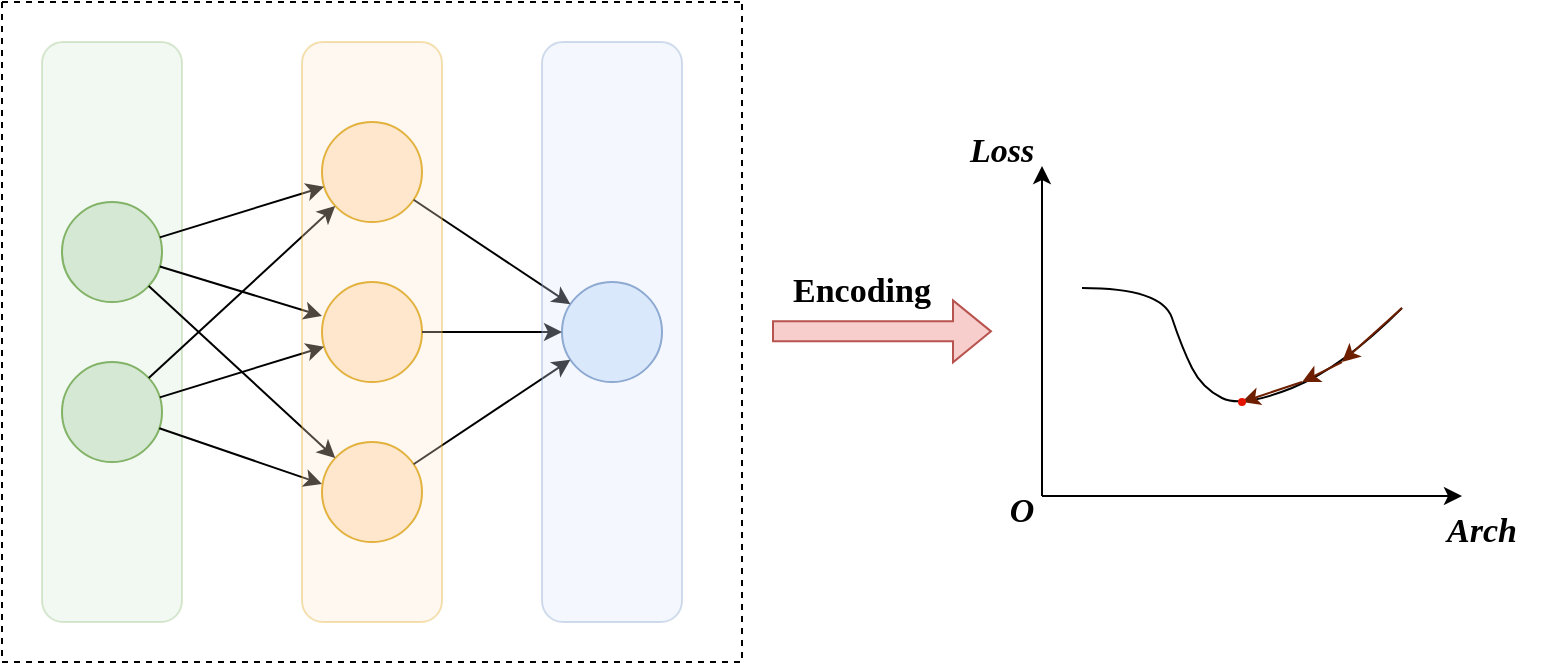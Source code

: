 <mxfile version="21.1.2" type="device">
  <diagram name="第 1 页" id="WsiqATSb1kirdKEldgVu">
    <mxGraphModel dx="1048" dy="534" grid="1" gridSize="10" guides="1" tooltips="1" connect="1" arrows="1" fold="1" page="1" pageScale="1" pageWidth="827" pageHeight="1169" math="0" shadow="0">
      <root>
        <mxCell id="0" />
        <mxCell id="1" parent="0" />
        <mxCell id="kbNhrQfF1LIQsbwewR5I-1" value="" style="rounded=1;whiteSpace=wrap;html=1;fillColor=#d5e8d4;strokeColor=#82b366;opacity=30;" vertex="1" parent="1">
          <mxGeometry x="60" y="240" width="70" height="290" as="geometry" />
        </mxCell>
        <mxCell id="2zHlEXlCVPVZox8Q4IcL-1" value="" style="ellipse;whiteSpace=wrap;html=1;aspect=fixed;fillColor=#d5e8d4;strokeColor=#82b366;" parent="1" vertex="1">
          <mxGeometry x="70" y="320" width="50" height="50" as="geometry" />
        </mxCell>
        <mxCell id="2zHlEXlCVPVZox8Q4IcL-2" value="" style="ellipse;whiteSpace=wrap;html=1;aspect=fixed;fillColor=#d5e8d4;strokeColor=#82b366;" parent="1" vertex="1">
          <mxGeometry x="70" y="400" width="50" height="50" as="geometry" />
        </mxCell>
        <mxCell id="2zHlEXlCVPVZox8Q4IcL-5" value="" style="ellipse;whiteSpace=wrap;html=1;aspect=fixed;fillColor=#ffe6cc;strokeColor=#d79b00;" parent="1" vertex="1">
          <mxGeometry x="200" y="360" width="50" height="50" as="geometry" />
        </mxCell>
        <mxCell id="2zHlEXlCVPVZox8Q4IcL-6" value="" style="ellipse;whiteSpace=wrap;html=1;aspect=fixed;fillColor=#ffe6cc;strokeColor=#d79b00;" parent="1" vertex="1">
          <mxGeometry x="200" y="440" width="50" height="50" as="geometry" />
        </mxCell>
        <mxCell id="2zHlEXlCVPVZox8Q4IcL-8" value="" style="ellipse;whiteSpace=wrap;html=1;aspect=fixed;fillColor=#ffe6cc;strokeColor=#d79b00;" parent="1" vertex="1">
          <mxGeometry x="200" y="280" width="50" height="50" as="geometry" />
        </mxCell>
        <mxCell id="2zHlEXlCVPVZox8Q4IcL-9" value="" style="ellipse;whiteSpace=wrap;html=1;aspect=fixed;fillColor=#dae8fc;strokeColor=#6c8ebf;" parent="1" vertex="1">
          <mxGeometry x="320" y="360" width="50" height="50" as="geometry" />
        </mxCell>
        <mxCell id="2zHlEXlCVPVZox8Q4IcL-11" value="" style="endArrow=classic;html=1;rounded=0;" parent="1" source="2zHlEXlCVPVZox8Q4IcL-1" target="2zHlEXlCVPVZox8Q4IcL-8" edge="1">
          <mxGeometry width="50" height="50" relative="1" as="geometry">
            <mxPoint x="390" y="480" as="sourcePoint" />
            <mxPoint x="440" y="430" as="targetPoint" />
          </mxGeometry>
        </mxCell>
        <mxCell id="2zHlEXlCVPVZox8Q4IcL-12" value="" style="endArrow=classic;html=1;rounded=0;entryX=0;entryY=0.34;entryDx=0;entryDy=0;entryPerimeter=0;" parent="1" source="2zHlEXlCVPVZox8Q4IcL-1" target="2zHlEXlCVPVZox8Q4IcL-5" edge="1">
          <mxGeometry width="50" height="50" relative="1" as="geometry">
            <mxPoint x="390" y="480" as="sourcePoint" />
            <mxPoint x="440" y="430" as="targetPoint" />
          </mxGeometry>
        </mxCell>
        <mxCell id="2zHlEXlCVPVZox8Q4IcL-14" value="" style="endArrow=classic;html=1;rounded=0;" parent="1" edge="1" target="2zHlEXlCVPVZox8Q4IcL-5" source="2zHlEXlCVPVZox8Q4IcL-2">
          <mxGeometry width="50" height="50" relative="1" as="geometry">
            <mxPoint x="160" y="420" as="sourcePoint" />
            <mxPoint x="204" y="400" as="targetPoint" />
          </mxGeometry>
        </mxCell>
        <mxCell id="2zHlEXlCVPVZox8Q4IcL-15" value="" style="endArrow=classic;html=1;rounded=0;entryX=0;entryY=0.34;entryDx=0;entryDy=0;entryPerimeter=0;" parent="1" source="2zHlEXlCVPVZox8Q4IcL-2" edge="1">
          <mxGeometry width="50" height="50" relative="1" as="geometry">
            <mxPoint x="157" y="440" as="sourcePoint" />
            <mxPoint x="200" y="461" as="targetPoint" />
          </mxGeometry>
        </mxCell>
        <mxCell id="2zHlEXlCVPVZox8Q4IcL-16" value="" style="endArrow=classic;html=1;rounded=0;" parent="1" source="2zHlEXlCVPVZox8Q4IcL-1" target="2zHlEXlCVPVZox8Q4IcL-6" edge="1">
          <mxGeometry width="50" height="50" relative="1" as="geometry">
            <mxPoint x="160" y="380" as="sourcePoint" />
            <mxPoint x="440" y="430" as="targetPoint" />
          </mxGeometry>
        </mxCell>
        <mxCell id="2zHlEXlCVPVZox8Q4IcL-17" value="" style="endArrow=classic;html=1;rounded=0;" parent="1" source="2zHlEXlCVPVZox8Q4IcL-2" target="2zHlEXlCVPVZox8Q4IcL-8" edge="1">
          <mxGeometry width="50" height="50" relative="1" as="geometry">
            <mxPoint x="390" y="480" as="sourcePoint" />
            <mxPoint x="440" y="430" as="targetPoint" />
          </mxGeometry>
        </mxCell>
        <mxCell id="2zHlEXlCVPVZox8Q4IcL-18" value="" style="endArrow=classic;html=1;rounded=0;" parent="1" source="2zHlEXlCVPVZox8Q4IcL-8" target="2zHlEXlCVPVZox8Q4IcL-9" edge="1">
          <mxGeometry width="50" height="50" relative="1" as="geometry">
            <mxPoint x="390" y="480" as="sourcePoint" />
            <mxPoint x="440" y="430" as="targetPoint" />
          </mxGeometry>
        </mxCell>
        <mxCell id="2zHlEXlCVPVZox8Q4IcL-19" value="" style="endArrow=classic;html=1;rounded=0;" parent="1" source="2zHlEXlCVPVZox8Q4IcL-6" target="2zHlEXlCVPVZox8Q4IcL-9" edge="1">
          <mxGeometry width="50" height="50" relative="1" as="geometry">
            <mxPoint x="240" y="460" as="sourcePoint" />
            <mxPoint x="290" y="410" as="targetPoint" />
          </mxGeometry>
        </mxCell>
        <mxCell id="2zHlEXlCVPVZox8Q4IcL-20" value="" style="endArrow=classic;html=1;rounded=0;exitX=1;exitY=0.5;exitDx=0;exitDy=0;entryX=0;entryY=0.5;entryDx=0;entryDy=0;" parent="1" source="2zHlEXlCVPVZox8Q4IcL-5" target="2zHlEXlCVPVZox8Q4IcL-9" edge="1">
          <mxGeometry width="50" height="50" relative="1" as="geometry">
            <mxPoint x="390" y="480" as="sourcePoint" />
            <mxPoint x="440" y="430" as="targetPoint" />
          </mxGeometry>
        </mxCell>
        <mxCell id="kbNhrQfF1LIQsbwewR5I-2" value="" style="rounded=1;whiteSpace=wrap;html=1;fillColor=#ffe6cc;strokeColor=#d79b00;opacity=30;" vertex="1" parent="1">
          <mxGeometry x="190" y="240" width="70" height="290" as="geometry" />
        </mxCell>
        <mxCell id="kbNhrQfF1LIQsbwewR5I-3" value="" style="rounded=1;whiteSpace=wrap;html=1;fillColor=#dae8fc;strokeColor=#6c8ebf;opacity=30;" vertex="1" parent="1">
          <mxGeometry x="310" y="240" width="70" height="290" as="geometry" />
        </mxCell>
        <mxCell id="kbNhrQfF1LIQsbwewR5I-5" value="" style="swimlane;startSize=0;dashed=1;" vertex="1" parent="1">
          <mxGeometry x="40" y="220" width="370" height="330" as="geometry" />
        </mxCell>
        <mxCell id="kbNhrQfF1LIQsbwewR5I-6" value="" style="endArrow=classic;html=1;rounded=0;" edge="1" parent="1">
          <mxGeometry width="50" height="50" relative="1" as="geometry">
            <mxPoint x="560" y="467" as="sourcePoint" />
            <mxPoint x="560" y="302" as="targetPoint" />
          </mxGeometry>
        </mxCell>
        <mxCell id="kbNhrQfF1LIQsbwewR5I-7" value="" style="endArrow=classic;html=1;rounded=0;" edge="1" parent="1">
          <mxGeometry width="50" height="50" relative="1" as="geometry">
            <mxPoint x="560" y="467" as="sourcePoint" />
            <mxPoint x="770" y="467" as="targetPoint" />
          </mxGeometry>
        </mxCell>
        <mxCell id="kbNhrQfF1LIQsbwewR5I-8" value="" style="curved=1;endArrow=none;html=1;rounded=0;endFill=0;" edge="1" parent="1">
          <mxGeometry width="50" height="50" relative="1" as="geometry">
            <mxPoint x="580" y="363" as="sourcePoint" />
            <mxPoint x="740" y="373" as="targetPoint" />
            <Array as="points">
              <mxPoint x="620" y="363" />
              <mxPoint x="630" y="393" />
              <mxPoint x="640" y="413" />
              <mxPoint x="660" y="423" />
              <mxPoint x="710" y="403" />
            </Array>
          </mxGeometry>
        </mxCell>
        <mxCell id="kbNhrQfF1LIQsbwewR5I-9" value="&lt;font size=&quot;1&quot; face=&quot;Times New Roman&quot;&gt;&lt;b&gt;&lt;i style=&quot;font-size: 17px;&quot;&gt;O&lt;/i&gt;&lt;/b&gt;&lt;/font&gt;" style="text;html=1;strokeColor=none;fillColor=none;align=center;verticalAlign=middle;whiteSpace=wrap;rounded=0;" vertex="1" parent="1">
          <mxGeometry x="520" y="460" width="60" height="30" as="geometry" />
        </mxCell>
        <mxCell id="kbNhrQfF1LIQsbwewR5I-10" value="" style="shape=flexArrow;endArrow=classic;html=1;rounded=0;fillColor=#f8cecc;strokeColor=#b85450;" edge="1" parent="1">
          <mxGeometry width="50" height="50" relative="1" as="geometry">
            <mxPoint x="425" y="384.68" as="sourcePoint" />
            <mxPoint x="535" y="384.68" as="targetPoint" />
          </mxGeometry>
        </mxCell>
        <mxCell id="kbNhrQfF1LIQsbwewR5I-11" value="" style="endArrow=classic;html=1;rounded=0;fillColor=#a0522d;strokeColor=#6D1F00;" edge="1" parent="1">
          <mxGeometry width="50" height="50" relative="1" as="geometry">
            <mxPoint x="740" y="373" as="sourcePoint" />
            <mxPoint x="710" y="400" as="targetPoint" />
          </mxGeometry>
        </mxCell>
        <mxCell id="kbNhrQfF1LIQsbwewR5I-12" value="" style="endArrow=classic;html=1;rounded=0;fillColor=#a0522d;strokeColor=#6D1F00;" edge="1" parent="1">
          <mxGeometry width="50" height="50" relative="1" as="geometry">
            <mxPoint x="710" y="400" as="sourcePoint" />
            <mxPoint x="690" y="410" as="targetPoint" />
          </mxGeometry>
        </mxCell>
        <mxCell id="kbNhrQfF1LIQsbwewR5I-13" value="" style="endArrow=classic;html=1;rounded=0;fillColor=#a0522d;strokeColor=#6D1F00;entryX=0.5;entryY=0.5;entryDx=0;entryDy=0;entryPerimeter=0;" edge="1" parent="1" target="kbNhrQfF1LIQsbwewR5I-14">
          <mxGeometry width="50" height="50" relative="1" as="geometry">
            <mxPoint x="690" y="410" as="sourcePoint" />
            <mxPoint x="658" y="430" as="targetPoint" />
          </mxGeometry>
        </mxCell>
        <mxCell id="kbNhrQfF1LIQsbwewR5I-14" value="" style="ellipse;whiteSpace=wrap;html=1;aspect=fixed;fillColor=#e51400;fontColor=#ffffff;strokeColor=none;flipV=1;" vertex="1" parent="1">
          <mxGeometry x="658" y="418" width="4" height="4" as="geometry" />
        </mxCell>
        <mxCell id="kbNhrQfF1LIQsbwewR5I-17" value="&lt;font size=&quot;1&quot; face=&quot;Times New Roman&quot;&gt;&lt;b&gt;&lt;i style=&quot;font-size: 17px;&quot;&gt;Loss&lt;/i&gt;&lt;/b&gt;&lt;/font&gt;" style="text;html=1;strokeColor=none;fillColor=none;align=center;verticalAlign=middle;whiteSpace=wrap;rounded=0;" vertex="1" parent="1">
          <mxGeometry x="510" y="280" width="60" height="30" as="geometry" />
        </mxCell>
        <mxCell id="kbNhrQfF1LIQsbwewR5I-19" value="&lt;font size=&quot;1&quot; face=&quot;Times New Roman&quot;&gt;&lt;b&gt;&lt;i style=&quot;font-size: 17px;&quot;&gt;Arch&lt;/i&gt;&lt;/b&gt;&lt;/font&gt;" style="text;html=1;strokeColor=none;fillColor=none;align=center;verticalAlign=middle;whiteSpace=wrap;rounded=0;" vertex="1" parent="1">
          <mxGeometry x="750" y="470" width="60" height="30" as="geometry" />
        </mxCell>
        <mxCell id="kbNhrQfF1LIQsbwewR5I-20" value="&lt;font size=&quot;1&quot; face=&quot;Times New Roman&quot;&gt;&lt;b&gt;&lt;span style=&quot;font-size: 17px;&quot;&gt;Encoding&lt;/span&gt;&lt;/b&gt;&lt;/font&gt;" style="text;html=1;strokeColor=none;fillColor=none;align=center;verticalAlign=middle;whiteSpace=wrap;rounded=0;" vertex="1" parent="1">
          <mxGeometry x="440" y="350" width="60" height="30" as="geometry" />
        </mxCell>
      </root>
    </mxGraphModel>
  </diagram>
</mxfile>
